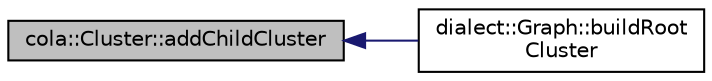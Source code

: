digraph "cola::Cluster::addChildCluster"
{
  edge [fontname="Helvetica",fontsize="10",labelfontname="Helvetica",labelfontsize="10"];
  node [fontname="Helvetica",fontsize="10",shape=record];
  rankdir="LR";
  Node1 [label="cola::Cluster::addChildCluster",height=0.2,width=0.4,color="black", fillcolor="grey75", style="filled", fontcolor="black"];
  Node1 -> Node2 [dir="back",color="midnightblue",fontsize="10",style="solid",fontname="Helvetica"];
  Node2 [label="dialect::Graph::buildRoot\lCluster",height=0.2,width=0.4,color="black", fillcolor="white", style="filled",URL="$classdialect_1_1Graph.html#ab51e05d72e5bc537e4e86b37793286b1",tooltip="Build a cola::RootCluster based on the node clusters specified in a ColaOptions object. "];
}
